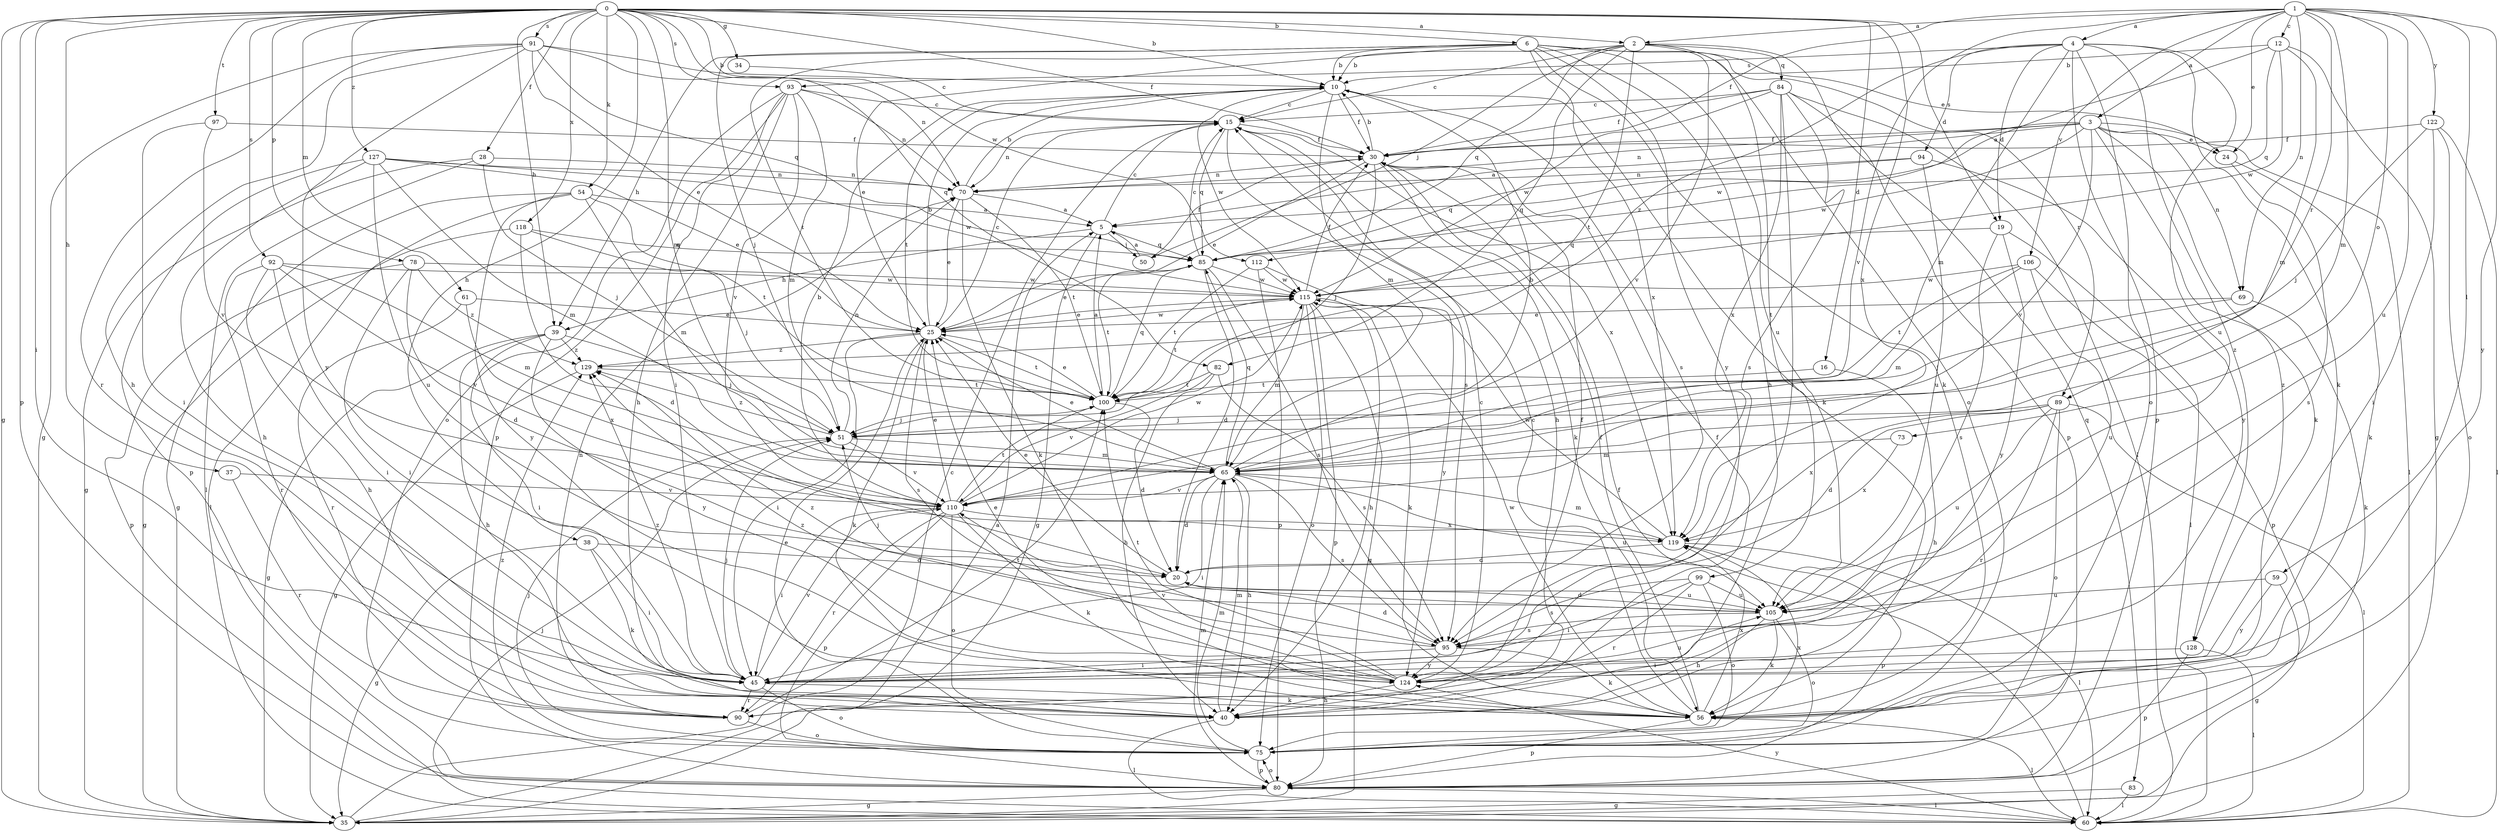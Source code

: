strict digraph  {
0;
1;
2;
3;
4;
5;
6;
10;
12;
15;
16;
19;
20;
24;
25;
28;
30;
34;
35;
37;
38;
39;
40;
45;
50;
51;
54;
56;
59;
60;
61;
65;
69;
70;
73;
75;
78;
80;
82;
83;
84;
85;
89;
90;
91;
92;
93;
94;
95;
97;
99;
100;
105;
106;
110;
112;
115;
118;
119;
122;
124;
127;
128;
129;
0 -> 2  [label=a];
0 -> 6  [label=b];
0 -> 10  [label=b];
0 -> 16  [label=d];
0 -> 19  [label=d];
0 -> 28  [label=f];
0 -> 30  [label=f];
0 -> 34  [label=g];
0 -> 35  [label=g];
0 -> 37  [label=h];
0 -> 38  [label=h];
0 -> 39  [label=h];
0 -> 45  [label=i];
0 -> 54  [label=k];
0 -> 61  [label=m];
0 -> 65  [label=m];
0 -> 78  [label=p];
0 -> 80  [label=p];
0 -> 82  [label=q];
0 -> 91  [label=s];
0 -> 92  [label=s];
0 -> 93  [label=s];
0 -> 97  [label=t];
0 -> 112  [label=w];
0 -> 118  [label=x];
0 -> 119  [label=x];
0 -> 127  [label=z];
1 -> 2  [label=a];
1 -> 3  [label=a];
1 -> 4  [label=a];
1 -> 12  [label=c];
1 -> 24  [label=e];
1 -> 30  [label=f];
1 -> 59  [label=l];
1 -> 65  [label=m];
1 -> 69  [label=n];
1 -> 73  [label=o];
1 -> 89  [label=r];
1 -> 105  [label=u];
1 -> 106  [label=v];
1 -> 110  [label=v];
1 -> 122  [label=y];
1 -> 124  [label=y];
2 -> 10  [label=b];
2 -> 15  [label=c];
2 -> 50  [label=j];
2 -> 75  [label=o];
2 -> 82  [label=q];
2 -> 83  [label=q];
2 -> 84  [label=q];
2 -> 85  [label=q];
2 -> 99  [label=t];
2 -> 100  [label=t];
2 -> 110  [label=v];
3 -> 5  [label=a];
3 -> 24  [label=e];
3 -> 30  [label=f];
3 -> 56  [label=k];
3 -> 60  [label=l];
3 -> 69  [label=n];
3 -> 70  [label=n];
3 -> 110  [label=v];
3 -> 112  [label=w];
3 -> 115  [label=w];
3 -> 128  [label=z];
4 -> 19  [label=d];
4 -> 56  [label=k];
4 -> 65  [label=m];
4 -> 75  [label=o];
4 -> 80  [label=p];
4 -> 93  [label=s];
4 -> 94  [label=s];
4 -> 105  [label=u];
4 -> 128  [label=z];
4 -> 129  [label=z];
5 -> 15  [label=c];
5 -> 35  [label=g];
5 -> 39  [label=h];
5 -> 50  [label=j];
5 -> 85  [label=q];
6 -> 10  [label=b];
6 -> 24  [label=e];
6 -> 25  [label=e];
6 -> 39  [label=h];
6 -> 40  [label=h];
6 -> 51  [label=j];
6 -> 56  [label=k];
6 -> 89  [label=r];
6 -> 100  [label=t];
6 -> 105  [label=u];
6 -> 119  [label=x];
6 -> 124  [label=y];
10 -> 15  [label=c];
10 -> 30  [label=f];
10 -> 56  [label=k];
10 -> 65  [label=m];
10 -> 95  [label=s];
10 -> 100  [label=t];
10 -> 115  [label=w];
12 -> 5  [label=a];
12 -> 10  [label=b];
12 -> 35  [label=g];
12 -> 65  [label=m];
12 -> 85  [label=q];
12 -> 115  [label=w];
15 -> 30  [label=f];
15 -> 40  [label=h];
15 -> 70  [label=n];
15 -> 85  [label=q];
15 -> 95  [label=s];
15 -> 119  [label=x];
16 -> 40  [label=h];
16 -> 100  [label=t];
19 -> 60  [label=l];
19 -> 85  [label=q];
19 -> 95  [label=s];
19 -> 124  [label=y];
20 -> 25  [label=e];
20 -> 105  [label=u];
24 -> 56  [label=k];
24 -> 95  [label=s];
25 -> 10  [label=b];
25 -> 15  [label=c];
25 -> 45  [label=i];
25 -> 56  [label=k];
25 -> 95  [label=s];
25 -> 100  [label=t];
25 -> 115  [label=w];
25 -> 129  [label=z];
28 -> 35  [label=g];
28 -> 51  [label=j];
28 -> 60  [label=l];
28 -> 70  [label=n];
30 -> 10  [label=b];
30 -> 25  [label=e];
30 -> 51  [label=j];
30 -> 56  [label=k];
30 -> 70  [label=n];
34 -> 15  [label=c];
35 -> 5  [label=a];
35 -> 15  [label=c];
37 -> 90  [label=r];
37 -> 110  [label=v];
38 -> 20  [label=d];
38 -> 35  [label=g];
38 -> 45  [label=i];
38 -> 56  [label=k];
39 -> 35  [label=g];
39 -> 40  [label=h];
39 -> 45  [label=i];
39 -> 51  [label=j];
39 -> 124  [label=y];
39 -> 129  [label=z];
40 -> 30  [label=f];
40 -> 60  [label=l];
40 -> 65  [label=m];
45 -> 51  [label=j];
45 -> 56  [label=k];
45 -> 75  [label=o];
45 -> 90  [label=r];
45 -> 105  [label=u];
45 -> 110  [label=v];
45 -> 129  [label=z];
50 -> 5  [label=a];
50 -> 30  [label=f];
51 -> 65  [label=m];
51 -> 70  [label=n];
51 -> 110  [label=v];
51 -> 129  [label=z];
54 -> 5  [label=a];
54 -> 35  [label=g];
54 -> 60  [label=l];
54 -> 65  [label=m];
54 -> 100  [label=t];
54 -> 124  [label=y];
56 -> 15  [label=c];
56 -> 30  [label=f];
56 -> 60  [label=l];
56 -> 80  [label=p];
56 -> 115  [label=w];
56 -> 119  [label=x];
59 -> 35  [label=g];
59 -> 105  [label=u];
59 -> 124  [label=y];
60 -> 30  [label=f];
60 -> 51  [label=j];
60 -> 124  [label=y];
61 -> 25  [label=e];
61 -> 90  [label=r];
61 -> 119  [label=x];
65 -> 10  [label=b];
65 -> 20  [label=d];
65 -> 25  [label=e];
65 -> 40  [label=h];
65 -> 45  [label=i];
65 -> 85  [label=q];
65 -> 95  [label=s];
65 -> 105  [label=u];
65 -> 110  [label=v];
69 -> 25  [label=e];
69 -> 51  [label=j];
69 -> 56  [label=k];
70 -> 5  [label=a];
70 -> 10  [label=b];
70 -> 25  [label=e];
70 -> 56  [label=k];
70 -> 100  [label=t];
73 -> 65  [label=m];
73 -> 119  [label=x];
75 -> 25  [label=e];
75 -> 51  [label=j];
75 -> 65  [label=m];
75 -> 80  [label=p];
75 -> 119  [label=x];
75 -> 129  [label=z];
78 -> 20  [label=d];
78 -> 45  [label=i];
78 -> 80  [label=p];
78 -> 115  [label=w];
78 -> 129  [label=z];
80 -> 35  [label=g];
80 -> 60  [label=l];
80 -> 65  [label=m];
80 -> 75  [label=o];
82 -> 40  [label=h];
82 -> 95  [label=s];
82 -> 100  [label=t];
82 -> 110  [label=v];
83 -> 35  [label=g];
83 -> 60  [label=l];
84 -> 15  [label=c];
84 -> 30  [label=f];
84 -> 45  [label=i];
84 -> 60  [label=l];
84 -> 80  [label=p];
84 -> 95  [label=s];
84 -> 115  [label=w];
84 -> 119  [label=x];
85 -> 15  [label=c];
85 -> 20  [label=d];
85 -> 25  [label=e];
85 -> 95  [label=s];
85 -> 100  [label=t];
85 -> 115  [label=w];
89 -> 20  [label=d];
89 -> 51  [label=j];
89 -> 60  [label=l];
89 -> 75  [label=o];
89 -> 90  [label=r];
89 -> 105  [label=u];
89 -> 119  [label=x];
90 -> 70  [label=n];
90 -> 75  [label=o];
90 -> 100  [label=t];
91 -> 10  [label=b];
91 -> 25  [label=e];
91 -> 35  [label=g];
91 -> 40  [label=h];
91 -> 70  [label=n];
91 -> 85  [label=q];
91 -> 90  [label=r];
91 -> 124  [label=y];
92 -> 40  [label=h];
92 -> 45  [label=i];
92 -> 65  [label=m];
92 -> 90  [label=r];
92 -> 110  [label=v];
92 -> 115  [label=w];
93 -> 15  [label=c];
93 -> 40  [label=h];
93 -> 45  [label=i];
93 -> 65  [label=m];
93 -> 70  [label=n];
93 -> 75  [label=o];
93 -> 80  [label=p];
93 -> 110  [label=v];
94 -> 70  [label=n];
94 -> 85  [label=q];
94 -> 105  [label=u];
94 -> 124  [label=y];
95 -> 20  [label=d];
95 -> 45  [label=i];
95 -> 56  [label=k];
95 -> 124  [label=y];
95 -> 129  [label=z];
97 -> 30  [label=f];
97 -> 45  [label=i];
97 -> 110  [label=v];
99 -> 45  [label=i];
99 -> 75  [label=o];
99 -> 90  [label=r];
99 -> 95  [label=s];
99 -> 105  [label=u];
100 -> 5  [label=a];
100 -> 20  [label=d];
100 -> 25  [label=e];
100 -> 51  [label=j];
100 -> 85  [label=q];
105 -> 20  [label=d];
105 -> 40  [label=h];
105 -> 51  [label=j];
105 -> 56  [label=k];
105 -> 75  [label=o];
105 -> 95  [label=s];
106 -> 65  [label=m];
106 -> 80  [label=p];
106 -> 100  [label=t];
106 -> 105  [label=u];
106 -> 115  [label=w];
110 -> 10  [label=b];
110 -> 25  [label=e];
110 -> 45  [label=i];
110 -> 56  [label=k];
110 -> 75  [label=o];
110 -> 80  [label=p];
110 -> 90  [label=r];
110 -> 100  [label=t];
110 -> 115  [label=w];
110 -> 119  [label=x];
112 -> 80  [label=p];
112 -> 100  [label=t];
112 -> 115  [label=w];
112 -> 124  [label=y];
115 -> 25  [label=e];
115 -> 30  [label=f];
115 -> 35  [label=g];
115 -> 40  [label=h];
115 -> 56  [label=k];
115 -> 65  [label=m];
115 -> 75  [label=o];
115 -> 80  [label=p];
115 -> 100  [label=t];
118 -> 20  [label=d];
118 -> 35  [label=g];
118 -> 51  [label=j];
118 -> 85  [label=q];
119 -> 20  [label=d];
119 -> 60  [label=l];
119 -> 65  [label=m];
119 -> 80  [label=p];
119 -> 115  [label=w];
122 -> 30  [label=f];
122 -> 45  [label=i];
122 -> 51  [label=j];
122 -> 60  [label=l];
122 -> 75  [label=o];
124 -> 15  [label=c];
124 -> 25  [label=e];
124 -> 30  [label=f];
124 -> 40  [label=h];
124 -> 100  [label=t];
124 -> 110  [label=v];
124 -> 129  [label=z];
127 -> 25  [label=e];
127 -> 40  [label=h];
127 -> 65  [label=m];
127 -> 70  [label=n];
127 -> 80  [label=p];
127 -> 105  [label=u];
127 -> 115  [label=w];
128 -> 45  [label=i];
128 -> 60  [label=l];
128 -> 80  [label=p];
129 -> 35  [label=g];
129 -> 100  [label=t];
}
